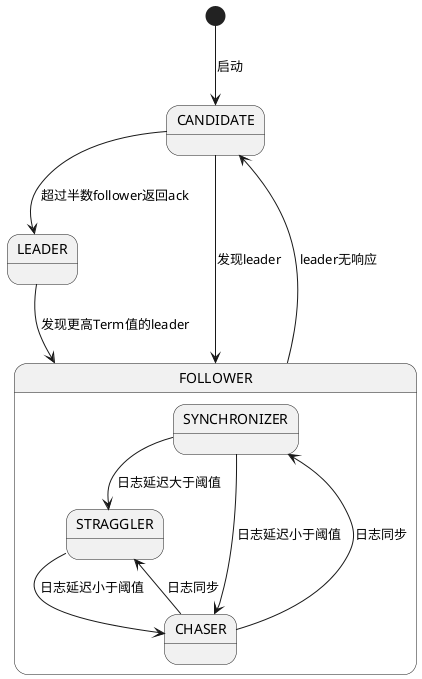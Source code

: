 @startuml
'https://plantuml.com/state-diagram

[*] --> CANDIDATE : 启动
CANDIDATE --> LEADER : 超过半数follower返回ack
CANDIDATE --> FOLLOWER : 发现leader
FOLLOWER --> CANDIDATE : leader无响应
LEADER --> FOLLOWER : 发现更高Term值的leader

state FOLLOWER {
 SYNCHRONIZER --> STRAGGLER: 日志延迟大于阈值
 SYNCHRONIZER --> CHASER: 日志延迟小于阈值
 STRAGGLER --> CHASER: 日志延迟小于阈值
 CHASER --> SYNCHRONIZER: 日志同步
 CHASER --> STRAGGLER: 日志同步
}

@enduml
